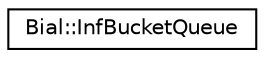 digraph "Graphical Class Hierarchy"
{
  edge [fontname="Helvetica",fontsize="10",labelfontname="Helvetica",labelfontsize="10"];
  node [fontname="Helvetica",fontsize="10",shape=record];
  rankdir="LR";
  Node1 [label="Bial::InfBucketQueue",height=0.2,width=0.4,color="black", fillcolor="white", style="filled",URL="$class_bial_1_1_inf_bucket_queue.html"];
}
